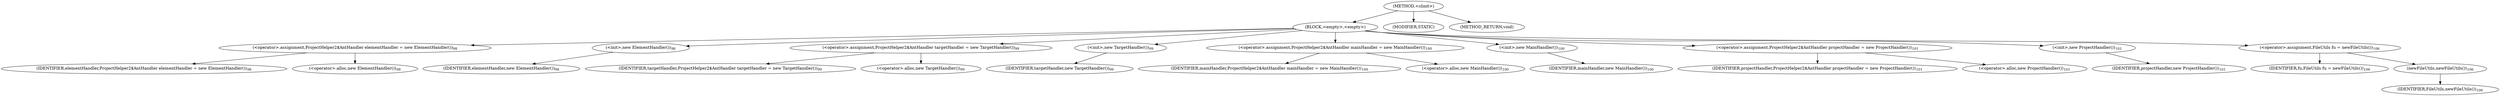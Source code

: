 digraph "&lt;clinit&gt;" {  
"2082" [label = <(METHOD,&lt;clinit&gt;)> ]
"2083" [label = <(BLOCK,&lt;empty&gt;,&lt;empty&gt;)> ]
"2084" [label = <(&lt;operator&gt;.assignment,ProjectHelper2$AntHandler elementHandler = new ElementHandler())<SUB>98</SUB>> ]
"2085" [label = <(IDENTIFIER,elementHandler,ProjectHelper2$AntHandler elementHandler = new ElementHandler())<SUB>98</SUB>> ]
"2086" [label = <(&lt;operator&gt;.alloc,new ElementHandler())<SUB>98</SUB>> ]
"2087" [label = <(&lt;init&gt;,new ElementHandler())<SUB>98</SUB>> ]
"3" [label = <(IDENTIFIER,elementHandler,new ElementHandler())<SUB>98</SUB>> ]
"2088" [label = <(&lt;operator&gt;.assignment,ProjectHelper2$AntHandler targetHandler = new TargetHandler())<SUB>99</SUB>> ]
"2089" [label = <(IDENTIFIER,targetHandler,ProjectHelper2$AntHandler targetHandler = new TargetHandler())<SUB>99</SUB>> ]
"2090" [label = <(&lt;operator&gt;.alloc,new TargetHandler())<SUB>99</SUB>> ]
"2091" [label = <(&lt;init&gt;,new TargetHandler())<SUB>99</SUB>> ]
"5" [label = <(IDENTIFIER,targetHandler,new TargetHandler())<SUB>99</SUB>> ]
"2092" [label = <(&lt;operator&gt;.assignment,ProjectHelper2$AntHandler mainHandler = new MainHandler())<SUB>100</SUB>> ]
"2093" [label = <(IDENTIFIER,mainHandler,ProjectHelper2$AntHandler mainHandler = new MainHandler())<SUB>100</SUB>> ]
"2094" [label = <(&lt;operator&gt;.alloc,new MainHandler())<SUB>100</SUB>> ]
"2095" [label = <(&lt;init&gt;,new MainHandler())<SUB>100</SUB>> ]
"7" [label = <(IDENTIFIER,mainHandler,new MainHandler())<SUB>100</SUB>> ]
"2096" [label = <(&lt;operator&gt;.assignment,ProjectHelper2$AntHandler projectHandler = new ProjectHandler())<SUB>101</SUB>> ]
"2097" [label = <(IDENTIFIER,projectHandler,ProjectHelper2$AntHandler projectHandler = new ProjectHandler())<SUB>101</SUB>> ]
"2098" [label = <(&lt;operator&gt;.alloc,new ProjectHandler())<SUB>101</SUB>> ]
"2099" [label = <(&lt;init&gt;,new ProjectHandler())<SUB>101</SUB>> ]
"9" [label = <(IDENTIFIER,projectHandler,new ProjectHandler())<SUB>101</SUB>> ]
"2100" [label = <(&lt;operator&gt;.assignment,FileUtils fu = newFileUtils())<SUB>106</SUB>> ]
"2101" [label = <(IDENTIFIER,fu,FileUtils fu = newFileUtils())<SUB>106</SUB>> ]
"2102" [label = <(newFileUtils,newFileUtils())<SUB>106</SUB>> ]
"2103" [label = <(IDENTIFIER,FileUtils,newFileUtils())<SUB>106</SUB>> ]
"2104" [label = <(MODIFIER,STATIC)> ]
"2105" [label = <(METHOD_RETURN,void)> ]
  "2082" -> "2083" 
  "2082" -> "2104" 
  "2082" -> "2105" 
  "2083" -> "2084" 
  "2083" -> "2087" 
  "2083" -> "2088" 
  "2083" -> "2091" 
  "2083" -> "2092" 
  "2083" -> "2095" 
  "2083" -> "2096" 
  "2083" -> "2099" 
  "2083" -> "2100" 
  "2084" -> "2085" 
  "2084" -> "2086" 
  "2087" -> "3" 
  "2088" -> "2089" 
  "2088" -> "2090" 
  "2091" -> "5" 
  "2092" -> "2093" 
  "2092" -> "2094" 
  "2095" -> "7" 
  "2096" -> "2097" 
  "2096" -> "2098" 
  "2099" -> "9" 
  "2100" -> "2101" 
  "2100" -> "2102" 
  "2102" -> "2103" 
}
